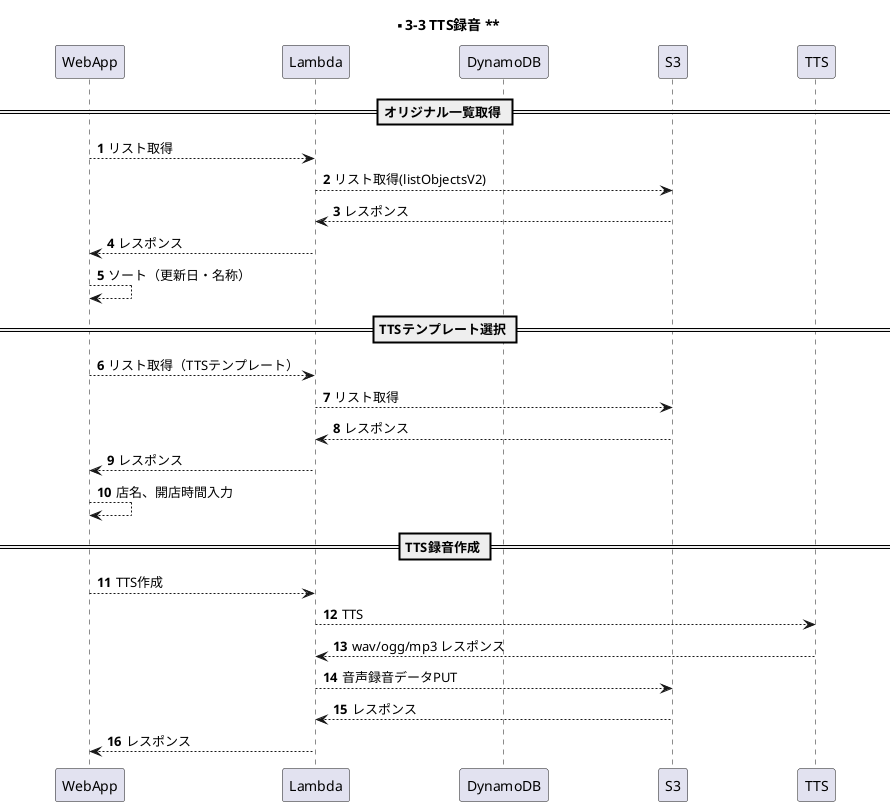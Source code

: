 @startuml s3-3

participant WebApp order 1
participant Lambda order 2
participant DynamoDB order 3
participant S3 order 4
participant TTS order 5
skinparam ParticipantPadding 50
autonumber

title ** 3-3 TTS録音 **

== オリジナル一覧取得 ==
WebApp --> Lambda: リスト取得
Lambda --> S3: リスト取得(listObjectsV2)
Lambda <-- S3: レスポンス
WebApp <-- Lambda: レスポンス
WebApp --> WebApp: ソート（更新日・名称）

== TTSテンプレート選択 ==
WebApp --> Lambda: リスト取得（TTSテンプレート）
Lambda --> S3: リスト取得
Lambda <-- S3: レスポンス
WebApp <-- Lambda: レスポンス
WebApp --> WebApp: 店名、開店時間入力

== TTS録音作成 ==
WebApp --> Lambda: TTS作成
Lambda --> TTS: TTS
Lambda <-- TTS: wav/ogg/mp3 レスポンス
Lambda --> S3: 音声録音データPUT
Lambda <-- S3: レスポンス
WebApp <-- Lambda: レスポンス

@enduml